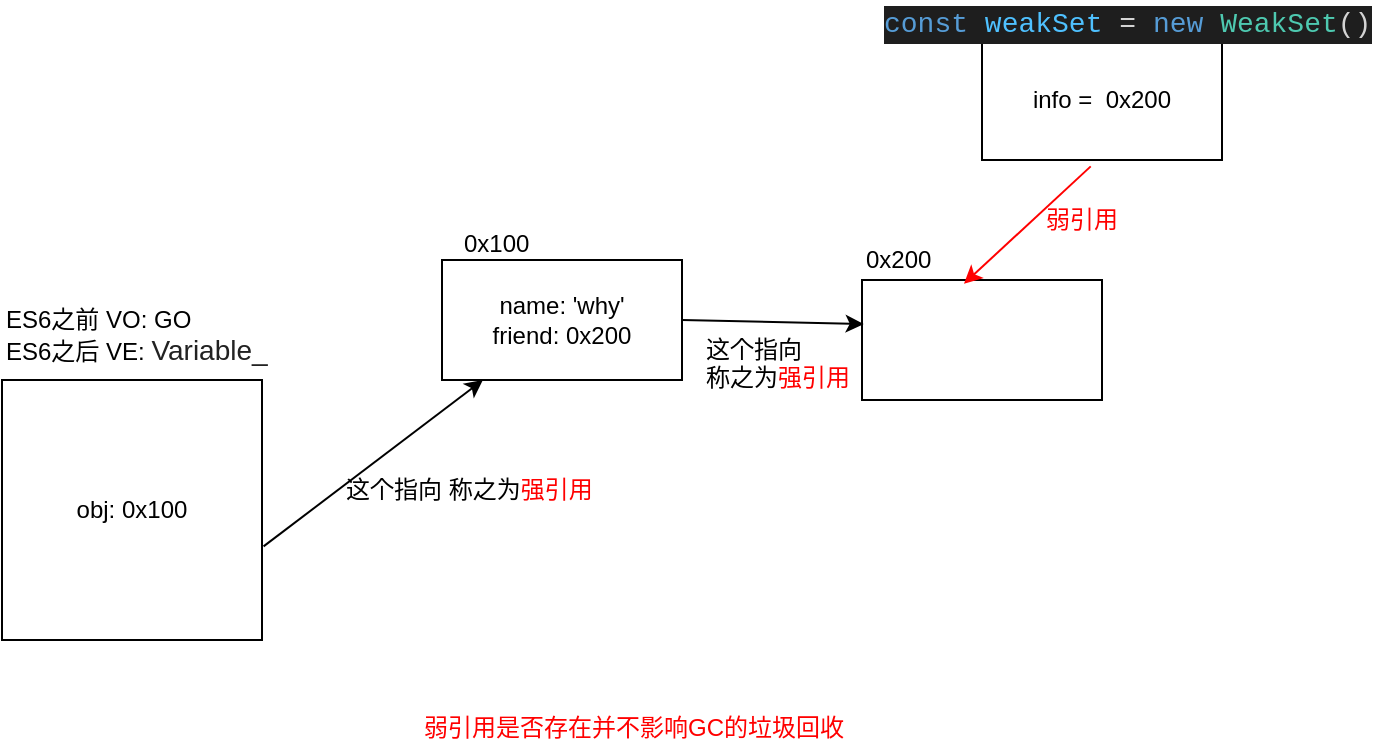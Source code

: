 <mxfile version="12.2.4" pages="1"><diagram id="Lw9WCIkrZC9ujE9Sfb_K" name="Page-1"><mxGraphModel dx="738" dy="372" grid="1" gridSize="10" guides="1" tooltips="1" connect="1" arrows="1" fold="1" page="1" pageScale="1" pageWidth="827" pageHeight="1169" math="0" shadow="0"><root><mxCell id="0"/><mxCell id="1" parent="0"/><mxCell id="2" value="obj: 0x100" style="rounded=0;whiteSpace=wrap;html=1;" parent="1" vertex="1"><mxGeometry x="100" y="200" width="130" height="130" as="geometry"/></mxCell><mxCell id="3" value="ES6之前 VO: GO&lt;br&gt;ES6之后 VE:&amp;nbsp;&lt;span style=&quot;color: rgb(34 , 34 , 34) ; font-family: , &amp;#34;sf ui text&amp;#34; , &amp;#34;arial&amp;#34; , &amp;#34;pingfang sc&amp;#34; , &amp;#34;hiragino sans gb&amp;#34; , &amp;#34;microsoft yahei&amp;#34; , &amp;#34;wenquanyi micro hei&amp;#34; , sans-serif ; font-size: 14px ; white-space: normal ; background-color: rgb(255 , 255 , 255)&quot;&gt;Variable_&lt;/span&gt;" style="text;html=1;resizable=0;points=[];autosize=1;align=left;verticalAlign=top;spacingTop=-4;" parent="1" vertex="1"><mxGeometry x="100" y="160" width="150" height="30" as="geometry"/></mxCell><mxCell id="4" value="name: 'why'&lt;br&gt;friend: 0x200" style="rounded=0;whiteSpace=wrap;html=1;" parent="1" vertex="1"><mxGeometry x="320" y="140" width="120" height="60" as="geometry"/></mxCell><mxCell id="5" value="0x100" style="text;html=1;resizable=0;points=[];autosize=1;align=left;verticalAlign=top;spacingTop=-4;" parent="1" vertex="1"><mxGeometry x="329" y="122" width="50" height="20" as="geometry"/></mxCell><mxCell id="6" value="" style="rounded=0;whiteSpace=wrap;html=1;" parent="1" vertex="1"><mxGeometry x="530" y="150" width="120" height="60" as="geometry"/></mxCell><mxCell id="7" value="0x200" style="text;html=1;resizable=0;points=[];autosize=1;align=left;verticalAlign=top;spacingTop=-4;" parent="1" vertex="1"><mxGeometry x="530" y="130" width="50" height="20" as="geometry"/></mxCell><mxCell id="8" value="" style="endArrow=classic;html=1;exitX=1.006;exitY=0.64;exitDx=0;exitDy=0;exitPerimeter=0;" parent="1" source="2" target="4" edge="1"><mxGeometry width="50" height="50" relative="1" as="geometry"><mxPoint x="270" y="300" as="sourcePoint"/><mxPoint x="320" y="250" as="targetPoint"/></mxGeometry></mxCell><mxCell id="9" value="" style="endArrow=classic;html=1;entryX=0.007;entryY=0.367;entryDx=0;entryDy=0;entryPerimeter=0;exitX=1;exitY=0.5;exitDx=0;exitDy=0;" parent="1" source="4" target="6" edge="1"><mxGeometry width="50" height="50" relative="1" as="geometry"><mxPoint x="460" y="290" as="sourcePoint"/><mxPoint x="510" y="240" as="targetPoint"/></mxGeometry></mxCell><mxCell id="10" value="这个指向 称之为&lt;font color=&quot;#ff0000&quot;&gt;强引用&lt;/font&gt;" style="text;html=1;resizable=0;points=[];autosize=1;align=left;verticalAlign=top;spacingTop=-4;" parent="1" vertex="1"><mxGeometry x="270" y="245" width="140" height="20" as="geometry"/></mxCell><mxCell id="11" value="这个指向 &lt;br&gt;称之为&lt;font color=&quot;#ff0000&quot;&gt;强引用&lt;/font&gt;" style="text;html=1;resizable=0;points=[];autosize=1;align=left;verticalAlign=top;spacingTop=-4;" parent="1" vertex="1"><mxGeometry x="450" y="175" width="90" height="30" as="geometry"/></mxCell><mxCell id="12" value="info =&amp;nbsp; 0x200" style="rounded=0;whiteSpace=wrap;html=1;" parent="1" vertex="1"><mxGeometry x="590" y="30" width="120" height="60" as="geometry"/></mxCell><mxCell id="14" value="" style="endArrow=classic;html=1;exitX=0.453;exitY=1.053;exitDx=0;exitDy=0;exitPerimeter=0;entryX=1.02;entryY=1.092;entryDx=0;entryDy=0;entryPerimeter=0;strokeColor=#FF0000;" parent="1" source="12" target="7" edge="1"><mxGeometry width="50" height="50" relative="1" as="geometry"><mxPoint x="690" y="200" as="sourcePoint"/><mxPoint x="740" y="150" as="targetPoint"/></mxGeometry></mxCell><mxCell id="15" value="&lt;font color=&quot;#ff0000&quot;&gt;弱引用&lt;/font&gt;" style="text;html=1;resizable=0;points=[];autosize=1;align=left;verticalAlign=top;spacingTop=-4;" parent="1" vertex="1"><mxGeometry x="620" y="110" width="50" height="20" as="geometry"/></mxCell><mxCell id="16" value="&lt;font color=&quot;#ff0000&quot;&gt;弱引用是否存在并不影响GC的垃圾回收&lt;/font&gt;" style="text;html=1;resizable=0;points=[];autosize=1;align=left;verticalAlign=top;spacingTop=-4;" parent="1" vertex="1"><mxGeometry x="309" y="364" width="230" height="20" as="geometry"/></mxCell><mxCell id="17" value="&lt;div style=&quot;color: rgb(212 , 212 , 212) ; background-color: rgb(30 , 30 , 30) ; font-family: &amp;#34;consolas&amp;#34; , &amp;#34;courier new&amp;#34; , monospace ; font-size: 14px ; line-height: 19px ; white-space: pre&quot;&gt;&lt;div style=&quot;font-family: &amp;#34;consolas&amp;#34; , &amp;#34;courier new&amp;#34; , monospace ; line-height: 19px&quot;&gt;&lt;span style=&quot;color: #569cd6&quot;&gt;const&lt;/span&gt; &lt;span style=&quot;color: #4fc1ff&quot;&gt;weakSet&lt;/span&gt; = &lt;span style=&quot;color: #569cd6&quot;&gt;new&lt;/span&gt; &lt;span style=&quot;color: #4ec9b0&quot;&gt;WeakSet&lt;/span&gt;()&lt;/div&gt;&lt;/div&gt;" style="text;html=1;resizable=0;points=[];autosize=1;align=left;verticalAlign=top;spacingTop=-4;" parent="1" vertex="1"><mxGeometry x="539" y="10" width="240" height="20" as="geometry"/></mxCell></root></mxGraphModel></diagram></mxfile>
